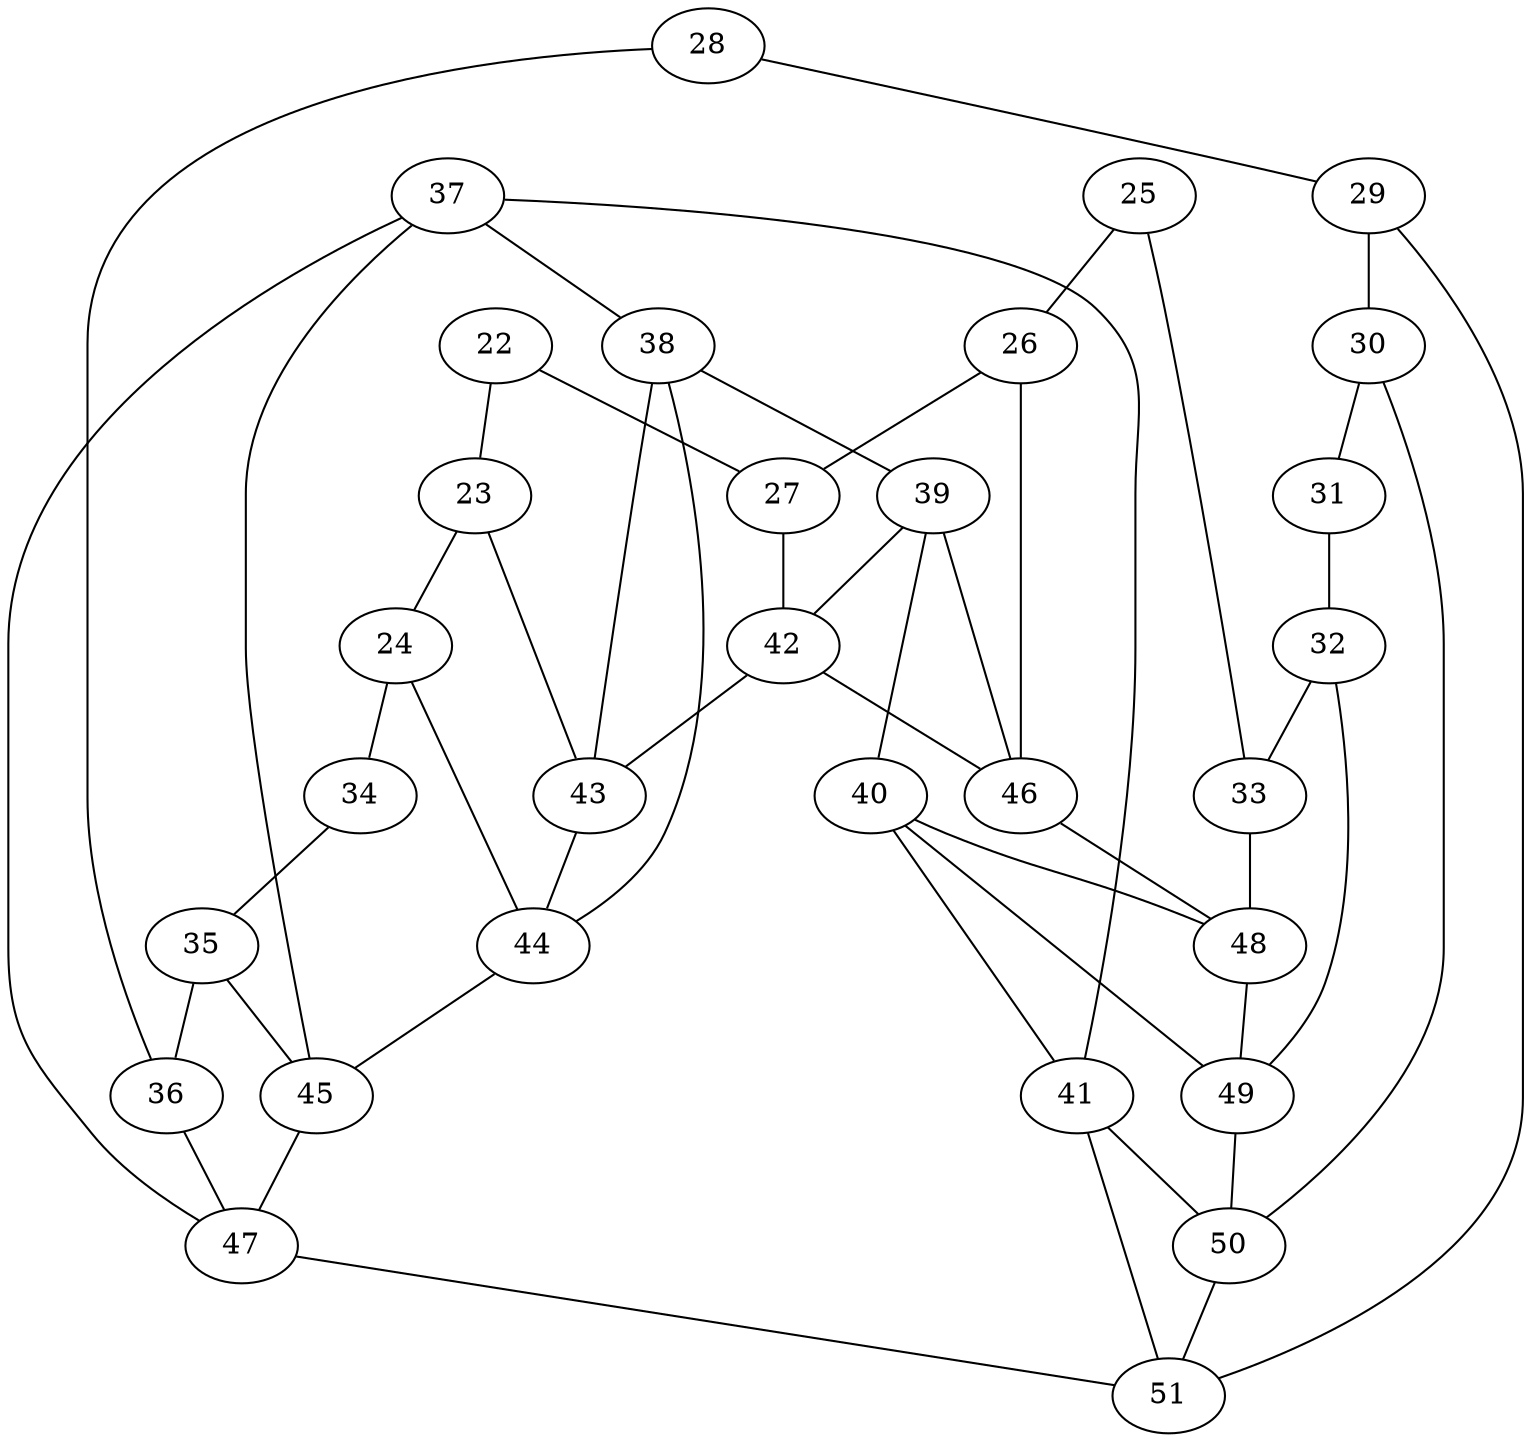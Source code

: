 graph G {
22 [x=-0.64560133954, y=-0.70874036330];
23 [x=-0.19969879241, y=-0.70874036332];
24 [x=0.19969879204, y=-0.70874036346];
25 [x=-0.64560133993, y=0.44634106837];
26 [x=-0.64560133972, y=0.08487538015];
27 [x=-0.64560133955, y=-0.27342401878];
28 [x=0.64560134014, y=0.44634106840];
29 [x=0.31988652073, y=0.44634106860];
30 [x=0.10489306640, y=0.44634106871];
31 [x=0.00000000000, y=0.44634106870];
32 [x=-0.10489306635, y=0.44634106867];
33 [x=-0.31988652063, y=0.44634106858];
34 [x=0.64560133927, y=-0.70874036380];
35 [x=0.64560133960, y=-0.27342401908];
36 [x=0.64560133989, y=0.08487538004];
37 [x=0.16275893331, y=-0.04394144065];
38 [x=-0.00000000003, y=-0.17535131384];
39 [x=-0.16275893331, y=-0.04394144060];
40 [x=-0.08618394459, y=0.12709377191];
41 [x=0.08618394462, y=0.12709377190];
42 [x=-0.33481869483, y=-0.19905328744];
43 [x=-0.13670857244, y=-0.37828288171];
44 [x=0.13670857229, y=-0.37828288179];
45 [x=0.33481869482, y=-0.19905328759];
46 [x=-0.36142337492, y=0.04740984514];
47 [x=0.36142337499, y=0.04740984506];
48 [x=-0.24162655395, y=0.22757455309];
49 [x=-0.07710534481, y=0.29013048884];
50 [x=0.07710534484, y=0.29013048884];
51 [x=0.24162655401, y=0.22757455308];
39--46 [length=0.21866096534];
22--23 [length=0.44590254713];
35--45 [length=0.31955728438];
28--29 [length=0.32571481941];
30--50 [length=0.15866285871];
40--41 [length=0.17236788921];
27--42 [length=0.31955728428];
37--47 [length=0.21866096540];
30--31 [length=0.10489306640];
38--44 [length=0.24468439880];
41--50 [length=0.16328928944];
42--43 [length=0.26715326698];
31--32 [length=0.10489306635];
32--33 [length=0.21499345428];
46--48 [length=0.21635757511];
22--27 [length=0.43531634452];
43--44 [length=0.27341714473];
36--47 [length=0.28663702141];
29--30 [length=0.21499345433];
25--26 [length=0.36146568822];
38--43 [length=0.24468439879];
24--34 [length=0.44590254723];
40--48 [length=0.18509130771];
39--40 [length=0.18739469794];
37--41 [length=0.18739469796];
47--51 [length=0.21635757516];
37--38 [length=0.20918657977];
23--43 [length=0.33640736461];
45--47 [length=0.24789490669];
37--45 [length=0.23165544801];
26--46 [length=0.28663702132];
50--51 [length=0.17601270797];
24--44 [length=0.33640736463];
40--49 [length=0.16328928943];
26--27 [length=0.35829939893];
23--24 [length=0.39939758445];
48--49 [length=0.17601270794];
28--36 [length=0.36146568836];
38--39 [length=0.20918657975];
29--51 [length=0.23234330355];
35--36 [length=0.35829939912];
33--48 [length=0.23234330351];
49--50 [length=0.15421068965];
32--49 [length=0.15866285866];
44--45 [length=0.26715326703];
42--46 [length=0.24789490661];
25--33 [length=0.32571481930];
39--42 [length=0.23165544795];
34--35 [length=0.43531634472];
41--51 [length=0.18509130774];
}

